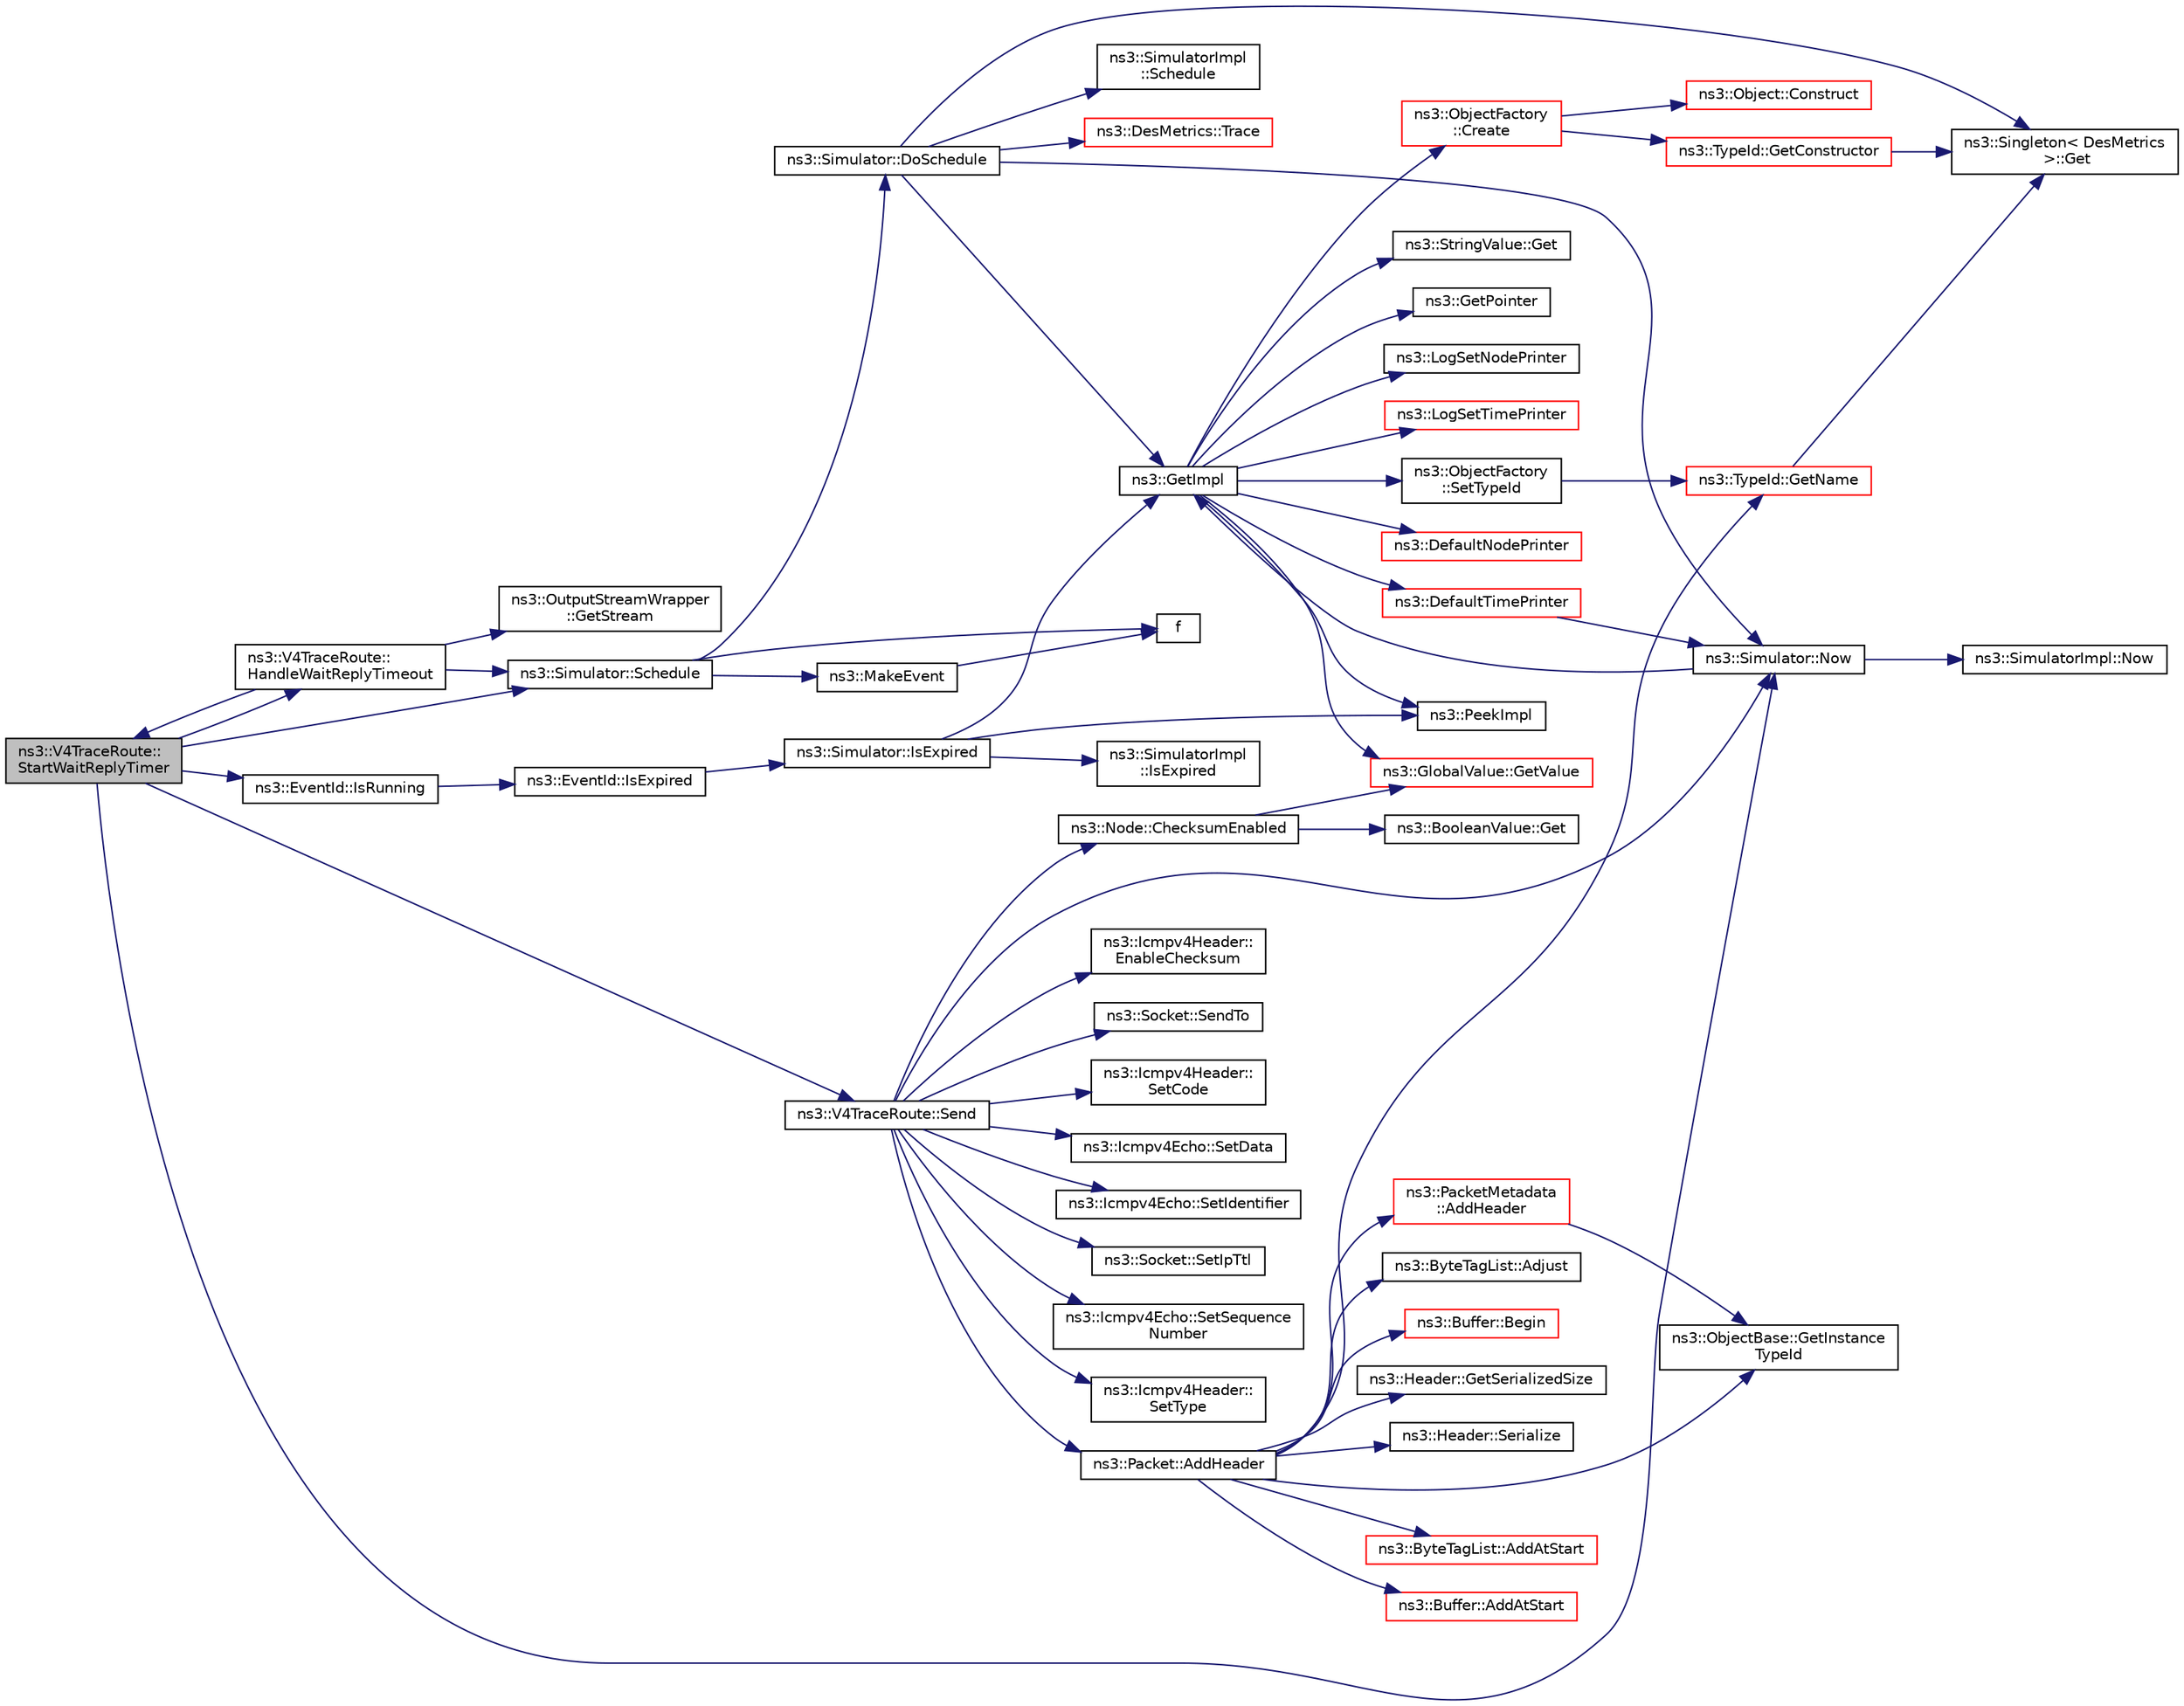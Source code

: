 digraph "ns3::V4TraceRoute::StartWaitReplyTimer"
{
 // LATEX_PDF_SIZE
  edge [fontname="Helvetica",fontsize="10",labelfontname="Helvetica",labelfontsize="10"];
  node [fontname="Helvetica",fontsize="10",shape=record];
  rankdir="LR";
  Node1 [label="ns3::V4TraceRoute::\lStartWaitReplyTimer",height=0.2,width=0.4,color="black", fillcolor="grey75", style="filled", fontcolor="black",tooltip="Starts a timer after sending an ICMP ECHO."];
  Node1 -> Node2 [color="midnightblue",fontsize="10",style="solid",fontname="Helvetica"];
  Node2 [label="ns3::V4TraceRoute::\lHandleWaitReplyTimeout",height=0.2,width=0.4,color="black", fillcolor="white", style="filled",URL="$classns3_1_1_v4_trace_route.html#a15a7fb8858f05b51a1b280087b9518bb",tooltip="Triggers an action if an ICMP TIME EXCEED have not being received in the time defined by StartWaitRep..."];
  Node2 -> Node3 [color="midnightblue",fontsize="10",style="solid",fontname="Helvetica"];
  Node3 [label="ns3::OutputStreamWrapper\l::GetStream",height=0.2,width=0.4,color="black", fillcolor="white", style="filled",URL="$classns3_1_1_output_stream_wrapper.html#a0cf30a4188ab6fdae2b2ab74db11acc2",tooltip="Return a pointer to an ostream previously set in the wrapper."];
  Node2 -> Node4 [color="midnightblue",fontsize="10",style="solid",fontname="Helvetica"];
  Node4 [label="ns3::Simulator::Schedule",height=0.2,width=0.4,color="black", fillcolor="white", style="filled",URL="$classns3_1_1_simulator.html#a3da7d28335c8ac0e3e86781f766df241",tooltip="Schedule an event to expire after delay."];
  Node4 -> Node5 [color="midnightblue",fontsize="10",style="solid",fontname="Helvetica"];
  Node5 [label="ns3::Simulator::DoSchedule",height=0.2,width=0.4,color="black", fillcolor="white", style="filled",URL="$classns3_1_1_simulator.html#a47af23973938819bdc89cb2807e09ed5",tooltip="Implementation of the various Schedule methods."];
  Node5 -> Node6 [color="midnightblue",fontsize="10",style="solid",fontname="Helvetica"];
  Node6 [label="ns3::Singleton\< DesMetrics\l \>::Get",height=0.2,width=0.4,color="black", fillcolor="white", style="filled",URL="$classns3_1_1_singleton.html#a80a2cd3c25a27ea72add7a9f7a141ffa",tooltip="Get a pointer to the singleton instance."];
  Node5 -> Node7 [color="midnightblue",fontsize="10",style="solid",fontname="Helvetica"];
  Node7 [label="ns3::GetImpl",height=0.2,width=0.4,color="black", fillcolor="white", style="filled",URL="$group__simulator.html#ga42eb4eddad41528d4d99794a3dae3fd0",tooltip="Get the SimulatorImpl singleton."];
  Node7 -> Node8 [color="midnightblue",fontsize="10",style="solid",fontname="Helvetica"];
  Node8 [label="ns3::ObjectFactory\l::Create",height=0.2,width=0.4,color="red", fillcolor="white", style="filled",URL="$classns3_1_1_object_factory.html#a52eda277f4aaab54266134ba48102ad7",tooltip="Create an Object instance of the configured TypeId."];
  Node8 -> Node9 [color="midnightblue",fontsize="10",style="solid",fontname="Helvetica"];
  Node9 [label="ns3::Object::Construct",height=0.2,width=0.4,color="red", fillcolor="white", style="filled",URL="$classns3_1_1_object.html#a636e8411dc5228771f45c9b805d348fa",tooltip="Initialize all member variables registered as Attributes of this TypeId."];
  Node8 -> Node32 [color="midnightblue",fontsize="10",style="solid",fontname="Helvetica"];
  Node32 [label="ns3::TypeId::GetConstructor",height=0.2,width=0.4,color="red", fillcolor="white", style="filled",URL="$classns3_1_1_type_id.html#a66b2628edf921fc88945ec8a8f3a1683",tooltip="Get the constructor callback."];
  Node32 -> Node6 [color="midnightblue",fontsize="10",style="solid",fontname="Helvetica"];
  Node7 -> Node37 [color="midnightblue",fontsize="10",style="solid",fontname="Helvetica"];
  Node37 [label="ns3::DefaultNodePrinter",height=0.2,width=0.4,color="red", fillcolor="white", style="filled",URL="$group__logging.html#gac4c06cbbed12229d85991ced145f6be2",tooltip="Default node id printer implementation."];
  Node7 -> Node40 [color="midnightblue",fontsize="10",style="solid",fontname="Helvetica"];
  Node40 [label="ns3::DefaultTimePrinter",height=0.2,width=0.4,color="red", fillcolor="white", style="filled",URL="$namespacens3.html#ae01c3c7786b644dfb8a0bb8f1201b269",tooltip="Default Time printer."];
  Node40 -> Node43 [color="midnightblue",fontsize="10",style="solid",fontname="Helvetica"];
  Node43 [label="ns3::Simulator::Now",height=0.2,width=0.4,color="black", fillcolor="white", style="filled",URL="$classns3_1_1_simulator.html#ac3178fa975b419f7875e7105be122800",tooltip="Return the current simulation virtual time."];
  Node43 -> Node7 [color="midnightblue",fontsize="10",style="solid",fontname="Helvetica"];
  Node43 -> Node44 [color="midnightblue",fontsize="10",style="solid",fontname="Helvetica"];
  Node44 [label="ns3::SimulatorImpl::Now",height=0.2,width=0.4,color="black", fillcolor="white", style="filled",URL="$classns3_1_1_simulator_impl.html#aa516c50060846adc6fd316e83ef0797c",tooltip="Return the current simulation virtual time."];
  Node7 -> Node45 [color="midnightblue",fontsize="10",style="solid",fontname="Helvetica"];
  Node45 [label="ns3::StringValue::Get",height=0.2,width=0.4,color="black", fillcolor="white", style="filled",URL="$classns3_1_1_string_value.html#a6f208c2778fe1c7882e5cb429b8326ae",tooltip=" "];
  Node7 -> Node46 [color="midnightblue",fontsize="10",style="solid",fontname="Helvetica"];
  Node46 [label="ns3::GetPointer",height=0.2,width=0.4,color="black", fillcolor="white", style="filled",URL="$namespacens3.html#ab4e173cdfd43d17c1a40d5348510a670",tooltip=" "];
  Node7 -> Node47 [color="midnightblue",fontsize="10",style="solid",fontname="Helvetica"];
  Node47 [label="ns3::GlobalValue::GetValue",height=0.2,width=0.4,color="red", fillcolor="white", style="filled",URL="$classns3_1_1_global_value.html#a48a99242193fb69609a17332733e8600",tooltip="Get the value."];
  Node7 -> Node49 [color="midnightblue",fontsize="10",style="solid",fontname="Helvetica"];
  Node49 [label="ns3::LogSetNodePrinter",height=0.2,width=0.4,color="black", fillcolor="white", style="filled",URL="$namespacens3.html#aebac73305345f2e2803fdeb102a7705e",tooltip="Set the LogNodePrinter function to be used to prepend log messages with the node id."];
  Node7 -> Node50 [color="midnightblue",fontsize="10",style="solid",fontname="Helvetica"];
  Node50 [label="ns3::LogSetTimePrinter",height=0.2,width=0.4,color="red", fillcolor="white", style="filled",URL="$namespacens3.html#a46cd76678f7da29799d1b41994e12ec1",tooltip="Set the TimePrinter function to be used to prepend log messages with the simulation time."];
  Node7 -> Node55 [color="midnightblue",fontsize="10",style="solid",fontname="Helvetica"];
  Node55 [label="ns3::PeekImpl",height=0.2,width=0.4,color="black", fillcolor="white", style="filled",URL="$group__simulator.html#ga233c5c38de117e4e4a5a9cd168694792",tooltip="Get the static SimulatorImpl instance."];
  Node7 -> Node56 [color="midnightblue",fontsize="10",style="solid",fontname="Helvetica"];
  Node56 [label="ns3::ObjectFactory\l::SetTypeId",height=0.2,width=0.4,color="black", fillcolor="white", style="filled",URL="$classns3_1_1_object_factory.html#a77dcd099064038a1eb7a6b8251229ec3",tooltip="Set the TypeId of the Objects to be created by this factory."];
  Node56 -> Node16 [color="midnightblue",fontsize="10",style="solid",fontname="Helvetica"];
  Node16 [label="ns3::TypeId::GetName",height=0.2,width=0.4,color="red", fillcolor="white", style="filled",URL="$classns3_1_1_type_id.html#abc4965475a579c2afdc668d7a7d58374",tooltip="Get the name."];
  Node16 -> Node6 [color="midnightblue",fontsize="10",style="solid",fontname="Helvetica"];
  Node5 -> Node43 [color="midnightblue",fontsize="10",style="solid",fontname="Helvetica"];
  Node5 -> Node57 [color="midnightblue",fontsize="10",style="solid",fontname="Helvetica"];
  Node57 [label="ns3::SimulatorImpl\l::Schedule",height=0.2,width=0.4,color="black", fillcolor="white", style="filled",URL="$classns3_1_1_simulator_impl.html#a24eac97ca7dc0e64162e3596064cfb5c",tooltip="Schedule a future event execution (in the same context)."];
  Node5 -> Node58 [color="midnightblue",fontsize="10",style="solid",fontname="Helvetica"];
  Node58 [label="ns3::DesMetrics::Trace",height=0.2,width=0.4,color="red", fillcolor="white", style="filled",URL="$classns3_1_1_des_metrics.html#ab7c6c097412d0398affbc9f8d2643160",tooltip="Trace an event to self at the time it is scheduled."];
  Node4 -> Node65 [color="midnightblue",fontsize="10",style="solid",fontname="Helvetica"];
  Node65 [label="f",height=0.2,width=0.4,color="black", fillcolor="white", style="filled",URL="$80211b_8c.html#ae7ffc1a8f84fa47a0812b2f2b9627132",tooltip=" "];
  Node4 -> Node66 [color="midnightblue",fontsize="10",style="solid",fontname="Helvetica"];
  Node66 [label="ns3::MakeEvent",height=0.2,width=0.4,color="black", fillcolor="white", style="filled",URL="$group__makeeventfnptr.html#ga289a28a2497c18a9bd299e5e2014094b",tooltip="Make an EventImpl from a function pointer taking varying numbers of arguments."];
  Node66 -> Node65 [color="midnightblue",fontsize="10",style="solid",fontname="Helvetica"];
  Node2 -> Node1 [color="midnightblue",fontsize="10",style="solid",fontname="Helvetica"];
  Node1 -> Node67 [color="midnightblue",fontsize="10",style="solid",fontname="Helvetica"];
  Node67 [label="ns3::EventId::IsRunning",height=0.2,width=0.4,color="black", fillcolor="white", style="filled",URL="$classns3_1_1_event_id.html#a8b41e6f8c54db6bede8a7dcaf917074a",tooltip="This method is syntactic sugar for !IsExpired()."];
  Node67 -> Node68 [color="midnightblue",fontsize="10",style="solid",fontname="Helvetica"];
  Node68 [label="ns3::EventId::IsExpired",height=0.2,width=0.4,color="black", fillcolor="white", style="filled",URL="$classns3_1_1_event_id.html#acc25141054209b1a286a5471a51bd0c0",tooltip="This method is syntactic sugar for the ns3::Simulator::IsExpired method."];
  Node68 -> Node69 [color="midnightblue",fontsize="10",style="solid",fontname="Helvetica"];
  Node69 [label="ns3::Simulator::IsExpired",height=0.2,width=0.4,color="black", fillcolor="white", style="filled",URL="$classns3_1_1_simulator.html#a83ac8425c319a29b64f6d3b2ffc61e9c",tooltip="Check if an event has already run or been cancelled."];
  Node69 -> Node7 [color="midnightblue",fontsize="10",style="solid",fontname="Helvetica"];
  Node69 -> Node70 [color="midnightblue",fontsize="10",style="solid",fontname="Helvetica"];
  Node70 [label="ns3::SimulatorImpl\l::IsExpired",height=0.2,width=0.4,color="black", fillcolor="white", style="filled",URL="$classns3_1_1_simulator_impl.html#a4b01ac397f5ce86997e9caec087f63d2",tooltip="Check if an event has already run or been cancelled."];
  Node69 -> Node55 [color="midnightblue",fontsize="10",style="solid",fontname="Helvetica"];
  Node1 -> Node43 [color="midnightblue",fontsize="10",style="solid",fontname="Helvetica"];
  Node1 -> Node4 [color="midnightblue",fontsize="10",style="solid",fontname="Helvetica"];
  Node1 -> Node71 [color="midnightblue",fontsize="10",style="solid",fontname="Helvetica"];
  Node71 [label="ns3::V4TraceRoute::Send",height=0.2,width=0.4,color="black", fillcolor="white", style="filled",URL="$classns3_1_1_v4_trace_route.html#af9d01c0c10b881638cf38b11d92d2273",tooltip="Send one (ICMP ECHO) to the destination."];
  Node71 -> Node72 [color="midnightblue",fontsize="10",style="solid",fontname="Helvetica"];
  Node72 [label="ns3::Packet::AddHeader",height=0.2,width=0.4,color="black", fillcolor="white", style="filled",URL="$classns3_1_1_packet.html#a465108c595a0bc592095cbcab1832ed8",tooltip="Add header to this packet."];
  Node72 -> Node73 [color="midnightblue",fontsize="10",style="solid",fontname="Helvetica"];
  Node73 [label="ns3::ByteTagList::AddAtStart",height=0.2,width=0.4,color="red", fillcolor="white", style="filled",URL="$classns3_1_1_byte_tag_list.html#acb4563fbe4299c55af41ba7a166b71d5",tooltip="Make sure that all offsets are bigger than prependOffset which represents the location where new byte..."];
  Node72 -> Node79 [color="midnightblue",fontsize="10",style="solid",fontname="Helvetica"];
  Node79 [label="ns3::Buffer::AddAtStart",height=0.2,width=0.4,color="red", fillcolor="white", style="filled",URL="$classns3_1_1_buffer.html#a8abd8164c3671d3dadc98fc66fade7b1",tooltip=" "];
  Node72 -> Node89 [color="midnightblue",fontsize="10",style="solid",fontname="Helvetica"];
  Node89 [label="ns3::PacketMetadata\l::AddHeader",height=0.2,width=0.4,color="red", fillcolor="white", style="filled",URL="$classns3_1_1_packet_metadata.html#abdce736c4c5f647242f0808c0d2f9249",tooltip="Add an header."];
  Node89 -> Node20 [color="midnightblue",fontsize="10",style="solid",fontname="Helvetica"];
  Node20 [label="ns3::ObjectBase::GetInstance\lTypeId",height=0.2,width=0.4,color="black", fillcolor="white", style="filled",URL="$classns3_1_1_object_base.html#abe5b43a6f5b99a92a4c3122db31f06fb",tooltip="Get the most derived TypeId for this Object."];
  Node72 -> Node107 [color="midnightblue",fontsize="10",style="solid",fontname="Helvetica"];
  Node107 [label="ns3::ByteTagList::Adjust",height=0.2,width=0.4,color="black", fillcolor="white", style="filled",URL="$classns3_1_1_byte_tag_list.html#a1fec06d7e6daaf8039cf2a148e4090f2",tooltip="Adjust the offsets stored internally by the adjustment delta."];
  Node72 -> Node108 [color="midnightblue",fontsize="10",style="solid",fontname="Helvetica"];
  Node108 [label="ns3::Buffer::Begin",height=0.2,width=0.4,color="red", fillcolor="white", style="filled",URL="$classns3_1_1_buffer.html#acb977a0179de9abe4e295ce22023b4ca",tooltip=" "];
  Node72 -> Node20 [color="midnightblue",fontsize="10",style="solid",fontname="Helvetica"];
  Node72 -> Node16 [color="midnightblue",fontsize="10",style="solid",fontname="Helvetica"];
  Node72 -> Node109 [color="midnightblue",fontsize="10",style="solid",fontname="Helvetica"];
  Node109 [label="ns3::Header::GetSerializedSize",height=0.2,width=0.4,color="black", fillcolor="white", style="filled",URL="$classns3_1_1_header.html#a6ef0497eabc1b1fb0ad42738eb73f934",tooltip=" "];
  Node72 -> Node110 [color="midnightblue",fontsize="10",style="solid",fontname="Helvetica"];
  Node110 [label="ns3::Header::Serialize",height=0.2,width=0.4,color="black", fillcolor="white", style="filled",URL="$classns3_1_1_header.html#afb61f1aac69ff8349a6bfe521fab5404",tooltip=" "];
  Node71 -> Node111 [color="midnightblue",fontsize="10",style="solid",fontname="Helvetica"];
  Node111 [label="ns3::Node::ChecksumEnabled",height=0.2,width=0.4,color="black", fillcolor="white", style="filled",URL="$classns3_1_1_node.html#a0515bfe9a3aeb6605d657ba855699815",tooltip=" "];
  Node111 -> Node112 [color="midnightblue",fontsize="10",style="solid",fontname="Helvetica"];
  Node112 [label="ns3::BooleanValue::Get",height=0.2,width=0.4,color="black", fillcolor="white", style="filled",URL="$classns3_1_1_boolean_value.html#a9a4461490f9b71d99b07bb73993f0f00",tooltip=" "];
  Node111 -> Node47 [color="midnightblue",fontsize="10",style="solid",fontname="Helvetica"];
  Node71 -> Node113 [color="midnightblue",fontsize="10",style="solid",fontname="Helvetica"];
  Node113 [label="ns3::Icmpv4Header::\lEnableChecksum",height=0.2,width=0.4,color="black", fillcolor="white", style="filled",URL="$classns3_1_1_icmpv4_header.html#ac4b154ae9b6e2a151a2d0f42a491d3b9",tooltip="Enables ICMP Checksum calculation."];
  Node71 -> Node43 [color="midnightblue",fontsize="10",style="solid",fontname="Helvetica"];
  Node71 -> Node114 [color="midnightblue",fontsize="10",style="solid",fontname="Helvetica"];
  Node114 [label="ns3::Socket::SendTo",height=0.2,width=0.4,color="black", fillcolor="white", style="filled",URL="$classns3_1_1_socket.html#af898fce6a58e0dbba23c1c6de1d4220e",tooltip="Send data to a specified peer."];
  Node71 -> Node115 [color="midnightblue",fontsize="10",style="solid",fontname="Helvetica"];
  Node115 [label="ns3::Icmpv4Header::\lSetCode",height=0.2,width=0.4,color="black", fillcolor="white", style="filled",URL="$classns3_1_1_icmpv4_header.html#a283ff70177edcb108317263ba2924a5b",tooltip="Set ICMP code."];
  Node71 -> Node116 [color="midnightblue",fontsize="10",style="solid",fontname="Helvetica"];
  Node116 [label="ns3::Icmpv4Echo::SetData",height=0.2,width=0.4,color="black", fillcolor="white", style="filled",URL="$classns3_1_1_icmpv4_echo.html#a5f975e51b5cfd4f48339ddbca214bc0d",tooltip="Set the Echo data."];
  Node71 -> Node117 [color="midnightblue",fontsize="10",style="solid",fontname="Helvetica"];
  Node117 [label="ns3::Icmpv4Echo::SetIdentifier",height=0.2,width=0.4,color="black", fillcolor="white", style="filled",URL="$classns3_1_1_icmpv4_echo.html#a4d465f33a95a05c6485d5b3524a20e2a",tooltip="Set the Echo identifier."];
  Node71 -> Node118 [color="midnightblue",fontsize="10",style="solid",fontname="Helvetica"];
  Node118 [label="ns3::Socket::SetIpTtl",height=0.2,width=0.4,color="black", fillcolor="white", style="filled",URL="$classns3_1_1_socket.html#a053afd293ef67a359681445c5c7bef2c",tooltip="Manually set IP Time to Live field."];
  Node71 -> Node119 [color="midnightblue",fontsize="10",style="solid",fontname="Helvetica"];
  Node119 [label="ns3::Icmpv4Echo::SetSequence\lNumber",height=0.2,width=0.4,color="black", fillcolor="white", style="filled",URL="$classns3_1_1_icmpv4_echo.html#acb08fd7a4a626ed59528d0e2a3b50feb",tooltip="Set the Echo sequence number."];
  Node71 -> Node120 [color="midnightblue",fontsize="10",style="solid",fontname="Helvetica"];
  Node120 [label="ns3::Icmpv4Header::\lSetType",height=0.2,width=0.4,color="black", fillcolor="white", style="filled",URL="$classns3_1_1_icmpv4_header.html#a48c46557787fac004f0de959294ad959",tooltip="Set ICMP type."];
}

